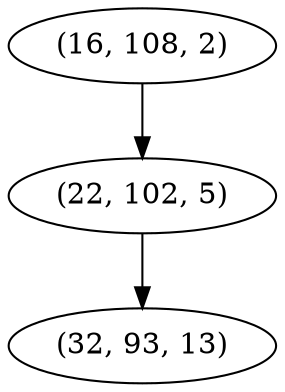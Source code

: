 digraph tree {
    "(16, 108, 2)";
    "(22, 102, 5)";
    "(32, 93, 13)";
    "(16, 108, 2)" -> "(22, 102, 5)";
    "(22, 102, 5)" -> "(32, 93, 13)";
}
